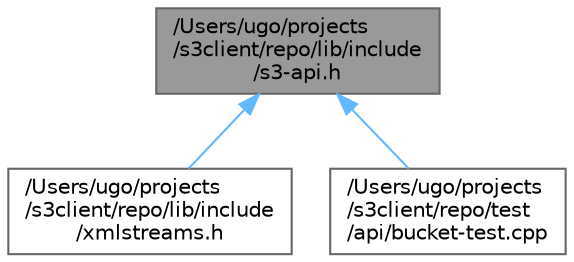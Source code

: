 digraph "/Users/ugo/projects/s3client/repo/lib/include/s3-api.h"
{
 // INTERACTIVE_SVG=YES
 // LATEX_PDF_SIZE
  bgcolor="transparent";
  edge [fontname=Helvetica,fontsize=10,labelfontname=Helvetica,labelfontsize=10];
  node [fontname=Helvetica,fontsize=10,shape=box,height=0.2,width=0.4];
  Node1 [id="Node000001",label="/Users/ugo/projects\l/s3client/repo/lib/include\l/s3-api.h",height=0.2,width=0.4,color="gray40", fillcolor="grey60", style="filled", fontcolor="black",tooltip="declarations of S3Api class."];
  Node1 -> Node2 [id="edge1_Node000001_Node000002",dir="back",color="steelblue1",style="solid",tooltip=" "];
  Node2 [id="Node000002",label="/Users/ugo/projects\l/s3client/repo/lib/include\l/xmlstreams.h",height=0.2,width=0.4,color="grey40", fillcolor="white", style="filled",URL="$xmlstreams_8h.html",tooltip="xml parser and generator."];
  Node1 -> Node3 [id="edge2_Node000001_Node000003",dir="back",color="steelblue1",style="solid",tooltip=" "];
  Node3 [id="Node000003",label="/Users/ugo/projects\l/s3client/repo/test\l/api/bucket-test.cpp",height=0.2,width=0.4,color="grey40", fillcolor="white", style="filled",URL="$bucket-test_8cpp.html",tooltip="bucket tests"];
}
